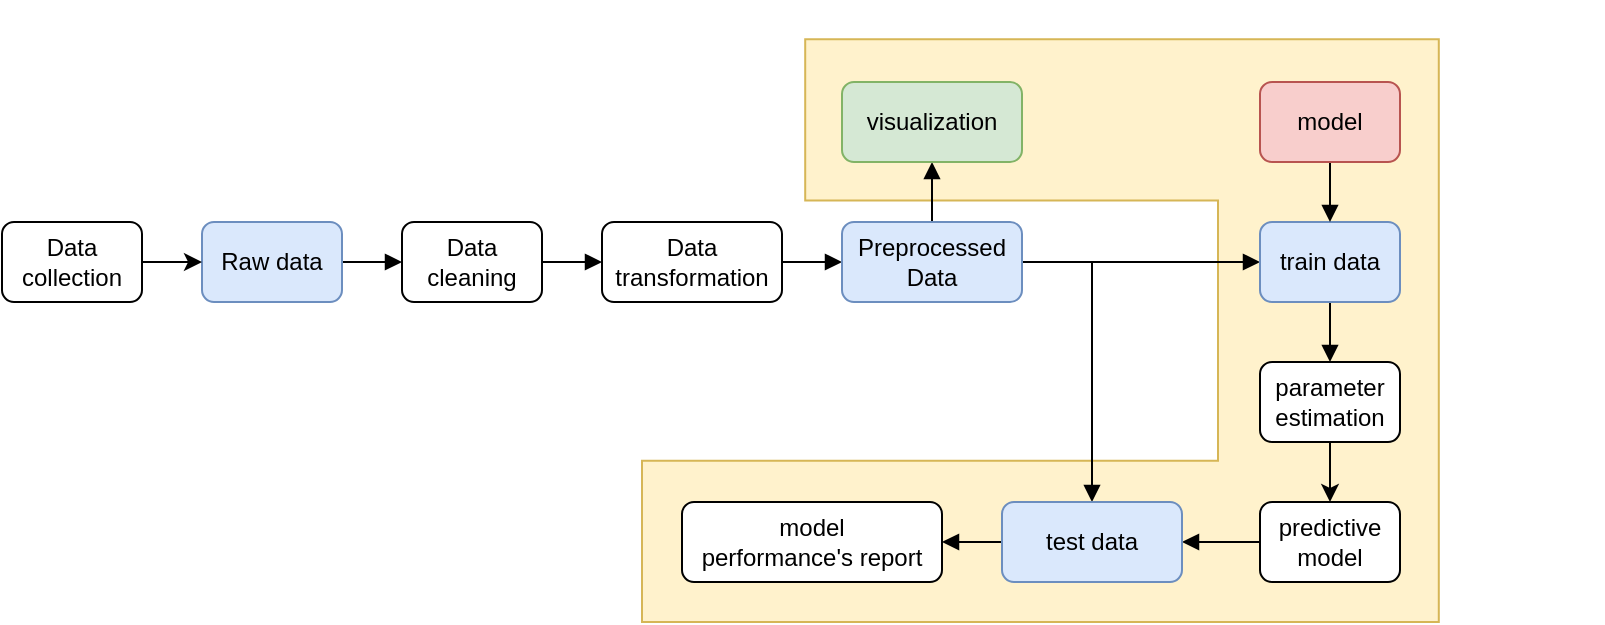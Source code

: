 <mxfile version="24.0.4" type="device">
  <diagram name="Page-1" id="PP7oz1n-jzCixWYeP7uU">
    <mxGraphModel dx="1766" dy="1721" grid="1" gridSize="10" guides="1" tooltips="1" connect="1" arrows="1" fold="1" page="1" pageScale="1" pageWidth="827" pageHeight="1169" math="0" shadow="0">
      <root>
        <mxCell id="0" />
        <mxCell id="1" parent="0" />
        <mxCell id="BdZPj46DdR8SjICSNu4o-33" value="" style="verticalLabelPosition=bottom;verticalAlign=top;html=1;shape=mxgraph.basic.polygon;polyCoords=[[0.6,0.32],[0.17,0.32],[0.17,0.06],[0.83,0.06],[0.83,1],[0,1],[0,0.74],[0.6,0.74]];polyline=0;fillColor=#fff2cc;strokeColor=#d6b656;" vertex="1" parent="1">
          <mxGeometry x="170" y="-70" width="480" height="310" as="geometry" />
        </mxCell>
        <mxCell id="BdZPj46DdR8SjICSNu4o-8" style="edgeStyle=orthogonalEdgeStyle;rounded=0;orthogonalLoop=1;jettySize=auto;html=1;exitX=1;exitY=0.5;exitDx=0;exitDy=0;entryX=0;entryY=0.5;entryDx=0;entryDy=0;endArrow=block;endFill=1;" edge="1" parent="1" source="BdZPj46DdR8SjICSNu4o-4" target="BdZPj46DdR8SjICSNu4o-2">
          <mxGeometry relative="1" as="geometry">
            <mxPoint x="20" y="60" as="sourcePoint" />
          </mxGeometry>
        </mxCell>
        <mxCell id="BdZPj46DdR8SjICSNu4o-9" style="edgeStyle=orthogonalEdgeStyle;rounded=0;orthogonalLoop=1;jettySize=auto;html=1;exitX=1;exitY=0.5;exitDx=0;exitDy=0;entryX=0;entryY=0.5;entryDx=0;entryDy=0;endArrow=block;endFill=1;" edge="1" parent="1" source="BdZPj46DdR8SjICSNu4o-2" target="BdZPj46DdR8SjICSNu4o-3">
          <mxGeometry relative="1" as="geometry" />
        </mxCell>
        <mxCell id="BdZPj46DdR8SjICSNu4o-2" value="Data cleaning" style="rounded=1;whiteSpace=wrap;html=1;" vertex="1" parent="1">
          <mxGeometry x="50" y="40" width="70" height="40" as="geometry" />
        </mxCell>
        <mxCell id="BdZPj46DdR8SjICSNu4o-10" style="rounded=0;orthogonalLoop=1;jettySize=auto;html=1;exitX=1;exitY=0.5;exitDx=0;exitDy=0;entryX=0;entryY=0.5;entryDx=0;entryDy=0;endArrow=block;endFill=1;" edge="1" parent="1" source="BdZPj46DdR8SjICSNu4o-27" target="BdZPj46DdR8SjICSNu4o-5">
          <mxGeometry relative="1" as="geometry">
            <mxPoint x="450" y="60" as="sourcePoint" />
          </mxGeometry>
        </mxCell>
        <mxCell id="BdZPj46DdR8SjICSNu4o-12" style="edgeStyle=orthogonalEdgeStyle;rounded=0;orthogonalLoop=1;jettySize=auto;html=1;exitX=0.5;exitY=0;exitDx=0;exitDy=0;endArrow=block;endFill=1;" edge="1" parent="1" source="BdZPj46DdR8SjICSNu4o-27" target="BdZPj46DdR8SjICSNu4o-6">
          <mxGeometry relative="1" as="geometry" />
        </mxCell>
        <mxCell id="BdZPj46DdR8SjICSNu4o-23" style="edgeStyle=orthogonalEdgeStyle;rounded=0;orthogonalLoop=1;jettySize=auto;html=1;exitX=1;exitY=0.5;exitDx=0;exitDy=0;endArrow=block;endFill=1;" edge="1" parent="1" source="BdZPj46DdR8SjICSNu4o-27" target="BdZPj46DdR8SjICSNu4o-22">
          <mxGeometry relative="1" as="geometry" />
        </mxCell>
        <mxCell id="BdZPj46DdR8SjICSNu4o-28" style="edgeStyle=orthogonalEdgeStyle;rounded=0;orthogonalLoop=1;jettySize=auto;html=1;exitX=1;exitY=0.5;exitDx=0;exitDy=0;entryX=0;entryY=0.5;entryDx=0;entryDy=0;endArrow=block;endFill=1;" edge="1" parent="1" source="BdZPj46DdR8SjICSNu4o-3" target="BdZPj46DdR8SjICSNu4o-27">
          <mxGeometry relative="1" as="geometry" />
        </mxCell>
        <mxCell id="BdZPj46DdR8SjICSNu4o-3" value="Data transformation" style="rounded=1;whiteSpace=wrap;html=1;" vertex="1" parent="1">
          <mxGeometry x="150" y="40" width="90" height="40" as="geometry" />
        </mxCell>
        <mxCell id="BdZPj46DdR8SjICSNu4o-4" value="Raw data" style="rounded=1;whiteSpace=wrap;html=1;fillColor=#dae8fc;strokeColor=#6c8ebf;" vertex="1" parent="1">
          <mxGeometry x="-50" y="40" width="70" height="40" as="geometry" />
        </mxCell>
        <mxCell id="BdZPj46DdR8SjICSNu4o-17" style="edgeStyle=orthogonalEdgeStyle;rounded=0;orthogonalLoop=1;jettySize=auto;html=1;exitX=0.5;exitY=1;exitDx=0;exitDy=0;entryX=0.5;entryY=0;entryDx=0;entryDy=0;endArrow=block;endFill=1;" edge="1" parent="1" source="BdZPj46DdR8SjICSNu4o-5" target="BdZPj46DdR8SjICSNu4o-16">
          <mxGeometry relative="1" as="geometry" />
        </mxCell>
        <mxCell id="BdZPj46DdR8SjICSNu4o-5" value="train data" style="rounded=1;whiteSpace=wrap;html=1;fillColor=#dae8fc;strokeColor=#6c8ebf;" vertex="1" parent="1">
          <mxGeometry x="479" y="40" width="70" height="40" as="geometry" />
        </mxCell>
        <mxCell id="BdZPj46DdR8SjICSNu4o-6" value="visualization" style="rounded=1;whiteSpace=wrap;html=1;fillColor=#d5e8d4;strokeColor=#82b366;" vertex="1" parent="1">
          <mxGeometry x="270" y="-30" width="90" height="40" as="geometry" />
        </mxCell>
        <mxCell id="BdZPj46DdR8SjICSNu4o-15" style="edgeStyle=orthogonalEdgeStyle;rounded=0;orthogonalLoop=1;jettySize=auto;html=1;exitX=0.5;exitY=1;exitDx=0;exitDy=0;entryX=0.5;entryY=0;entryDx=0;entryDy=0;endArrow=block;endFill=1;" edge="1" parent="1" source="BdZPj46DdR8SjICSNu4o-14" target="BdZPj46DdR8SjICSNu4o-5">
          <mxGeometry relative="1" as="geometry" />
        </mxCell>
        <mxCell id="BdZPj46DdR8SjICSNu4o-14" value="model" style="rounded=1;whiteSpace=wrap;html=1;fillColor=#f8cecc;strokeColor=#b85450;" vertex="1" parent="1">
          <mxGeometry x="479" y="-30" width="70" height="40" as="geometry" />
        </mxCell>
        <mxCell id="BdZPj46DdR8SjICSNu4o-20" style="edgeStyle=orthogonalEdgeStyle;rounded=0;orthogonalLoop=1;jettySize=auto;html=1;exitX=0.5;exitY=1;exitDx=0;exitDy=0;" edge="1" parent="1" source="BdZPj46DdR8SjICSNu4o-16" target="BdZPj46DdR8SjICSNu4o-19">
          <mxGeometry relative="1" as="geometry" />
        </mxCell>
        <mxCell id="BdZPj46DdR8SjICSNu4o-16" value="parameter estimation" style="rounded=1;whiteSpace=wrap;html=1;" vertex="1" parent="1">
          <mxGeometry x="479" y="110" width="70" height="40" as="geometry" />
        </mxCell>
        <mxCell id="BdZPj46DdR8SjICSNu4o-24" style="edgeStyle=orthogonalEdgeStyle;rounded=0;orthogonalLoop=1;jettySize=auto;html=1;exitX=0;exitY=0.5;exitDx=0;exitDy=0;entryX=1;entryY=0.5;entryDx=0;entryDy=0;endArrow=block;endFill=1;" edge="1" parent="1" source="BdZPj46DdR8SjICSNu4o-19" target="BdZPj46DdR8SjICSNu4o-22">
          <mxGeometry relative="1" as="geometry" />
        </mxCell>
        <mxCell id="BdZPj46DdR8SjICSNu4o-19" value="predictive model" style="rounded=1;whiteSpace=wrap;html=1;" vertex="1" parent="1">
          <mxGeometry x="479" y="180" width="70" height="40" as="geometry" />
        </mxCell>
        <mxCell id="BdZPj46DdR8SjICSNu4o-25" style="edgeStyle=orthogonalEdgeStyle;rounded=0;orthogonalLoop=1;jettySize=auto;html=1;exitX=0;exitY=0.5;exitDx=0;exitDy=0;endArrow=block;endFill=1;entryX=1;entryY=0.5;entryDx=0;entryDy=0;" edge="1" parent="1" source="BdZPj46DdR8SjICSNu4o-22" target="BdZPj46DdR8SjICSNu4o-26">
          <mxGeometry relative="1" as="geometry">
            <mxPoint x="320" y="200" as="targetPoint" />
          </mxGeometry>
        </mxCell>
        <mxCell id="BdZPj46DdR8SjICSNu4o-22" value="test data" style="rounded=1;whiteSpace=wrap;html=1;fillColor=#dae8fc;strokeColor=#6c8ebf;" vertex="1" parent="1">
          <mxGeometry x="350" y="180" width="90" height="40" as="geometry" />
        </mxCell>
        <mxCell id="BdZPj46DdR8SjICSNu4o-26" value="model &lt;br&gt;performance&#39;s report" style="rounded=1;whiteSpace=wrap;html=1;" vertex="1" parent="1">
          <mxGeometry x="190" y="180" width="130" height="40" as="geometry" />
        </mxCell>
        <mxCell id="BdZPj46DdR8SjICSNu4o-27" value="Preprocessed Data" style="rounded=1;whiteSpace=wrap;html=1;fillColor=#dae8fc;strokeColor=#6c8ebf;" vertex="1" parent="1">
          <mxGeometry x="270" y="40" width="90" height="40" as="geometry" />
        </mxCell>
        <mxCell id="BdZPj46DdR8SjICSNu4o-31" style="edgeStyle=orthogonalEdgeStyle;rounded=0;orthogonalLoop=1;jettySize=auto;html=1;exitX=1;exitY=0.5;exitDx=0;exitDy=0;entryX=0;entryY=0.5;entryDx=0;entryDy=0;" edge="1" parent="1" source="BdZPj46DdR8SjICSNu4o-29" target="BdZPj46DdR8SjICSNu4o-4">
          <mxGeometry relative="1" as="geometry" />
        </mxCell>
        <mxCell id="BdZPj46DdR8SjICSNu4o-29" value="Data collection" style="rounded=1;whiteSpace=wrap;html=1;" vertex="1" parent="1">
          <mxGeometry x="-150" y="40" width="70" height="40" as="geometry" />
        </mxCell>
      </root>
    </mxGraphModel>
  </diagram>
</mxfile>
